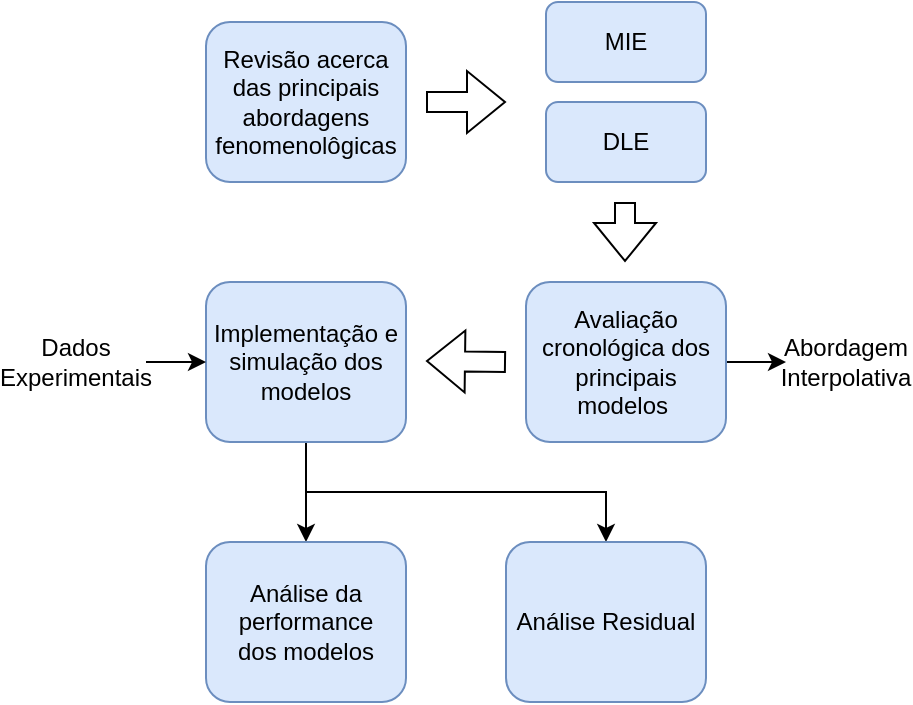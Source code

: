 <mxfile version="18.0.8" type="github">
  <diagram id="Nb12M01iGxBTq1MyVmrm" name="Page-1">
    <mxGraphModel dx="1038" dy="547" grid="1" gridSize="10" guides="1" tooltips="1" connect="1" arrows="1" fold="1" page="1" pageScale="1" pageWidth="850" pageHeight="1100" math="0" shadow="0">
      <root>
        <mxCell id="0" />
        <mxCell id="1" parent="0" />
        <mxCell id="fkp4_uhdzthaPoLJJq2W-1" value="Revisão acerca das principais abordagens fenomenolôgicas" style="rounded=1;whiteSpace=wrap;html=1;fillColor=#dae8fc;strokeColor=#6c8ebf;" parent="1" vertex="1">
          <mxGeometry x="330" y="220" width="100" height="80" as="geometry" />
        </mxCell>
        <mxCell id="fkp4_uhdzthaPoLJJq2W-2" value="" style="shape=flexArrow;endArrow=classic;html=1;rounded=0;" parent="1" edge="1">
          <mxGeometry width="50" height="50" relative="1" as="geometry">
            <mxPoint x="440" y="260" as="sourcePoint" />
            <mxPoint x="480" y="260" as="targetPoint" />
          </mxGeometry>
        </mxCell>
        <mxCell id="fkp4_uhdzthaPoLJJq2W-3" value="MIE" style="rounded=1;whiteSpace=wrap;html=1;fillColor=#dae8fc;strokeColor=#6c8ebf;" parent="1" vertex="1">
          <mxGeometry x="500" y="210" width="80" height="40" as="geometry" />
        </mxCell>
        <mxCell id="fkp4_uhdzthaPoLJJq2W-5" value="DLE" style="rounded=1;whiteSpace=wrap;html=1;fillColor=#dae8fc;strokeColor=#6c8ebf;" parent="1" vertex="1">
          <mxGeometry x="500" y="260" width="80" height="40" as="geometry" />
        </mxCell>
        <mxCell id="fkp4_uhdzthaPoLJJq2W-6" value="" style="shape=flexArrow;endArrow=classic;html=1;rounded=0;" parent="1" edge="1">
          <mxGeometry width="50" height="50" relative="1" as="geometry">
            <mxPoint x="539.5" y="310" as="sourcePoint" />
            <mxPoint x="539.5" y="340" as="targetPoint" />
          </mxGeometry>
        </mxCell>
        <mxCell id="fkp4_uhdzthaPoLJJq2W-20" style="edgeStyle=orthogonalEdgeStyle;rounded=0;orthogonalLoop=1;jettySize=auto;html=1;exitX=1;exitY=0.5;exitDx=0;exitDy=0;entryX=0;entryY=0.5;entryDx=0;entryDy=0;" parent="1" source="fkp4_uhdzthaPoLJJq2W-7" target="fkp4_uhdzthaPoLJJq2W-11" edge="1">
          <mxGeometry relative="1" as="geometry" />
        </mxCell>
        <mxCell id="fkp4_uhdzthaPoLJJq2W-7" value="Avaliação cronológica dos principais modelos&amp;nbsp;" style="rounded=1;whiteSpace=wrap;html=1;fillColor=#dae8fc;strokeColor=#6c8ebf;" parent="1" vertex="1">
          <mxGeometry x="490" y="350" width="100" height="80" as="geometry" />
        </mxCell>
        <mxCell id="fkp4_uhdzthaPoLJJq2W-8" value="" style="shape=flexArrow;endArrow=classic;html=1;rounded=0;" parent="1" edge="1">
          <mxGeometry width="50" height="50" relative="1" as="geometry">
            <mxPoint x="480" y="390" as="sourcePoint" />
            <mxPoint x="440" y="389.5" as="targetPoint" />
          </mxGeometry>
        </mxCell>
        <mxCell id="fkp4_uhdzthaPoLJJq2W-21" style="edgeStyle=orthogonalEdgeStyle;rounded=0;orthogonalLoop=1;jettySize=auto;html=1;entryX=0.5;entryY=0;entryDx=0;entryDy=0;" parent="1" source="fkp4_uhdzthaPoLJJq2W-10" target="fkp4_uhdzthaPoLJJq2W-15" edge="1">
          <mxGeometry relative="1" as="geometry" />
        </mxCell>
        <mxCell id="fkp4_uhdzthaPoLJJq2W-22" style="edgeStyle=orthogonalEdgeStyle;rounded=0;orthogonalLoop=1;jettySize=auto;html=1;exitX=0.5;exitY=1;exitDx=0;exitDy=0;entryX=0.5;entryY=0;entryDx=0;entryDy=0;" parent="1" source="fkp4_uhdzthaPoLJJq2W-10" target="fkp4_uhdzthaPoLJJq2W-17" edge="1">
          <mxGeometry relative="1" as="geometry" />
        </mxCell>
        <mxCell id="fkp4_uhdzthaPoLJJq2W-10" value="Implementação e simulação dos modelos" style="rounded=1;whiteSpace=wrap;html=1;fillColor=#dae8fc;strokeColor=#6c8ebf;" parent="1" vertex="1">
          <mxGeometry x="330" y="350" width="100" height="80" as="geometry" />
        </mxCell>
        <mxCell id="fkp4_uhdzthaPoLJJq2W-11" value="Abordagem Interpolativa" style="text;html=1;strokeColor=none;fillColor=none;align=center;verticalAlign=middle;whiteSpace=wrap;rounded=0;" parent="1" vertex="1">
          <mxGeometry x="620" y="375" width="60" height="30" as="geometry" />
        </mxCell>
        <mxCell id="fkp4_uhdzthaPoLJJq2W-14" style="edgeStyle=orthogonalEdgeStyle;rounded=0;orthogonalLoop=1;jettySize=auto;html=1;entryX=0;entryY=0.5;entryDx=0;entryDy=0;" parent="1" source="fkp4_uhdzthaPoLJJq2W-13" target="fkp4_uhdzthaPoLJJq2W-10" edge="1">
          <mxGeometry relative="1" as="geometry" />
        </mxCell>
        <mxCell id="fkp4_uhdzthaPoLJJq2W-13" value="Dados Experimentais" style="text;html=1;strokeColor=none;fillColor=none;align=center;verticalAlign=middle;whiteSpace=wrap;rounded=0;" parent="1" vertex="1">
          <mxGeometry x="230" y="375" width="70" height="30" as="geometry" />
        </mxCell>
        <mxCell id="fkp4_uhdzthaPoLJJq2W-15" value="Análise da performance&lt;br&gt;dos modelos" style="rounded=1;whiteSpace=wrap;html=1;fillColor=#dae8fc;strokeColor=#6c8ebf;" parent="1" vertex="1">
          <mxGeometry x="330" y="480" width="100" height="80" as="geometry" />
        </mxCell>
        <mxCell id="fkp4_uhdzthaPoLJJq2W-17" value="Análise Residual" style="rounded=1;whiteSpace=wrap;html=1;fillColor=#dae8fc;strokeColor=#6c8ebf;" parent="1" vertex="1">
          <mxGeometry x="480" y="480" width="100" height="80" as="geometry" />
        </mxCell>
      </root>
    </mxGraphModel>
  </diagram>
</mxfile>
